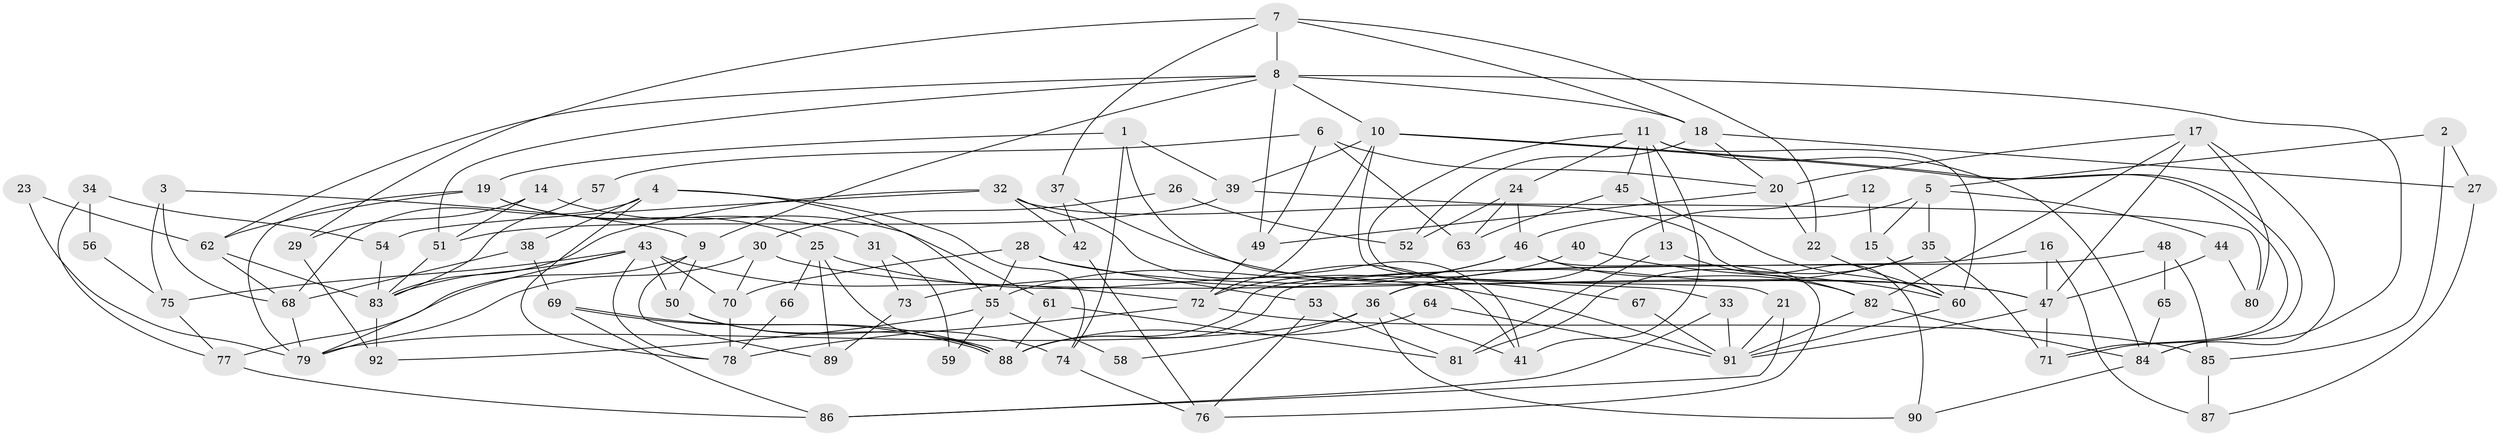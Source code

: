 // coarse degree distribution, {8: 0.14285714285714285, 9: 0.07142857142857142, 6: 0.21428571428571427, 2: 0.07142857142857142, 11: 0.03571428571428571, 5: 0.07142857142857142, 3: 0.10714285714285714, 4: 0.03571428571428571, 10: 0.10714285714285714, 7: 0.14285714285714285}
// Generated by graph-tools (version 1.1) at 2025/37/03/04/25 23:37:14]
// undirected, 92 vertices, 184 edges
graph export_dot {
  node [color=gray90,style=filled];
  1;
  2;
  3;
  4;
  5;
  6;
  7;
  8;
  9;
  10;
  11;
  12;
  13;
  14;
  15;
  16;
  17;
  18;
  19;
  20;
  21;
  22;
  23;
  24;
  25;
  26;
  27;
  28;
  29;
  30;
  31;
  32;
  33;
  34;
  35;
  36;
  37;
  38;
  39;
  40;
  41;
  42;
  43;
  44;
  45;
  46;
  47;
  48;
  49;
  50;
  51;
  52;
  53;
  54;
  55;
  56;
  57;
  58;
  59;
  60;
  61;
  62;
  63;
  64;
  65;
  66;
  67;
  68;
  69;
  70;
  71;
  72;
  73;
  74;
  75;
  76;
  77;
  78;
  79;
  80;
  81;
  82;
  83;
  84;
  85;
  86;
  87;
  88;
  89;
  90;
  91;
  92;
  1 -- 19;
  1 -- 41;
  1 -- 39;
  1 -- 74;
  2 -- 5;
  2 -- 85;
  2 -- 27;
  3 -- 75;
  3 -- 9;
  3 -- 68;
  4 -- 68;
  4 -- 78;
  4 -- 38;
  4 -- 55;
  4 -- 74;
  5 -- 44;
  5 -- 35;
  5 -- 15;
  5 -- 46;
  6 -- 49;
  6 -- 63;
  6 -- 20;
  6 -- 57;
  7 -- 29;
  7 -- 18;
  7 -- 8;
  7 -- 22;
  7 -- 37;
  8 -- 10;
  8 -- 9;
  8 -- 18;
  8 -- 49;
  8 -- 51;
  8 -- 62;
  8 -- 84;
  9 -- 50;
  9 -- 77;
  9 -- 89;
  10 -- 72;
  10 -- 71;
  10 -- 71;
  10 -- 33;
  10 -- 39;
  11 -- 60;
  11 -- 84;
  11 -- 13;
  11 -- 21;
  11 -- 24;
  11 -- 41;
  11 -- 45;
  12 -- 36;
  12 -- 15;
  13 -- 82;
  13 -- 81;
  14 -- 51;
  14 -- 61;
  14 -- 29;
  15 -- 60;
  16 -- 88;
  16 -- 47;
  16 -- 87;
  17 -- 82;
  17 -- 84;
  17 -- 20;
  17 -- 47;
  17 -- 80;
  18 -- 20;
  18 -- 27;
  18 -- 52;
  19 -- 62;
  19 -- 79;
  19 -- 25;
  19 -- 31;
  20 -- 22;
  20 -- 49;
  21 -- 91;
  21 -- 86;
  22 -- 60;
  23 -- 79;
  23 -- 62;
  24 -- 46;
  24 -- 52;
  24 -- 63;
  25 -- 88;
  25 -- 66;
  25 -- 89;
  25 -- 91;
  26 -- 30;
  26 -- 52;
  27 -- 87;
  28 -- 70;
  28 -- 53;
  28 -- 47;
  28 -- 55;
  29 -- 92;
  30 -- 47;
  30 -- 70;
  30 -- 79;
  31 -- 73;
  31 -- 59;
  32 -- 90;
  32 -- 83;
  32 -- 41;
  32 -- 42;
  32 -- 54;
  33 -- 91;
  33 -- 86;
  34 -- 54;
  34 -- 77;
  34 -- 56;
  35 -- 36;
  35 -- 71;
  35 -- 81;
  36 -- 79;
  36 -- 41;
  36 -- 58;
  36 -- 90;
  37 -- 42;
  37 -- 67;
  38 -- 69;
  38 -- 68;
  39 -- 51;
  39 -- 80;
  40 -- 60;
  40 -- 72;
  42 -- 76;
  43 -- 83;
  43 -- 79;
  43 -- 50;
  43 -- 70;
  43 -- 72;
  43 -- 75;
  43 -- 78;
  44 -- 47;
  44 -- 80;
  45 -- 60;
  45 -- 63;
  46 -- 55;
  46 -- 73;
  46 -- 76;
  46 -- 82;
  47 -- 71;
  47 -- 91;
  48 -- 85;
  48 -- 88;
  48 -- 65;
  49 -- 72;
  50 -- 74;
  50 -- 88;
  51 -- 83;
  53 -- 81;
  53 -- 76;
  54 -- 83;
  55 -- 58;
  55 -- 59;
  55 -- 92;
  56 -- 75;
  57 -- 83;
  60 -- 91;
  61 -- 88;
  61 -- 81;
  62 -- 68;
  62 -- 83;
  64 -- 88;
  64 -- 91;
  65 -- 84;
  66 -- 78;
  67 -- 91;
  68 -- 79;
  69 -- 88;
  69 -- 88;
  69 -- 86;
  70 -- 78;
  72 -- 78;
  72 -- 85;
  73 -- 89;
  74 -- 76;
  75 -- 77;
  77 -- 86;
  82 -- 91;
  82 -- 84;
  83 -- 92;
  84 -- 90;
  85 -- 87;
}
